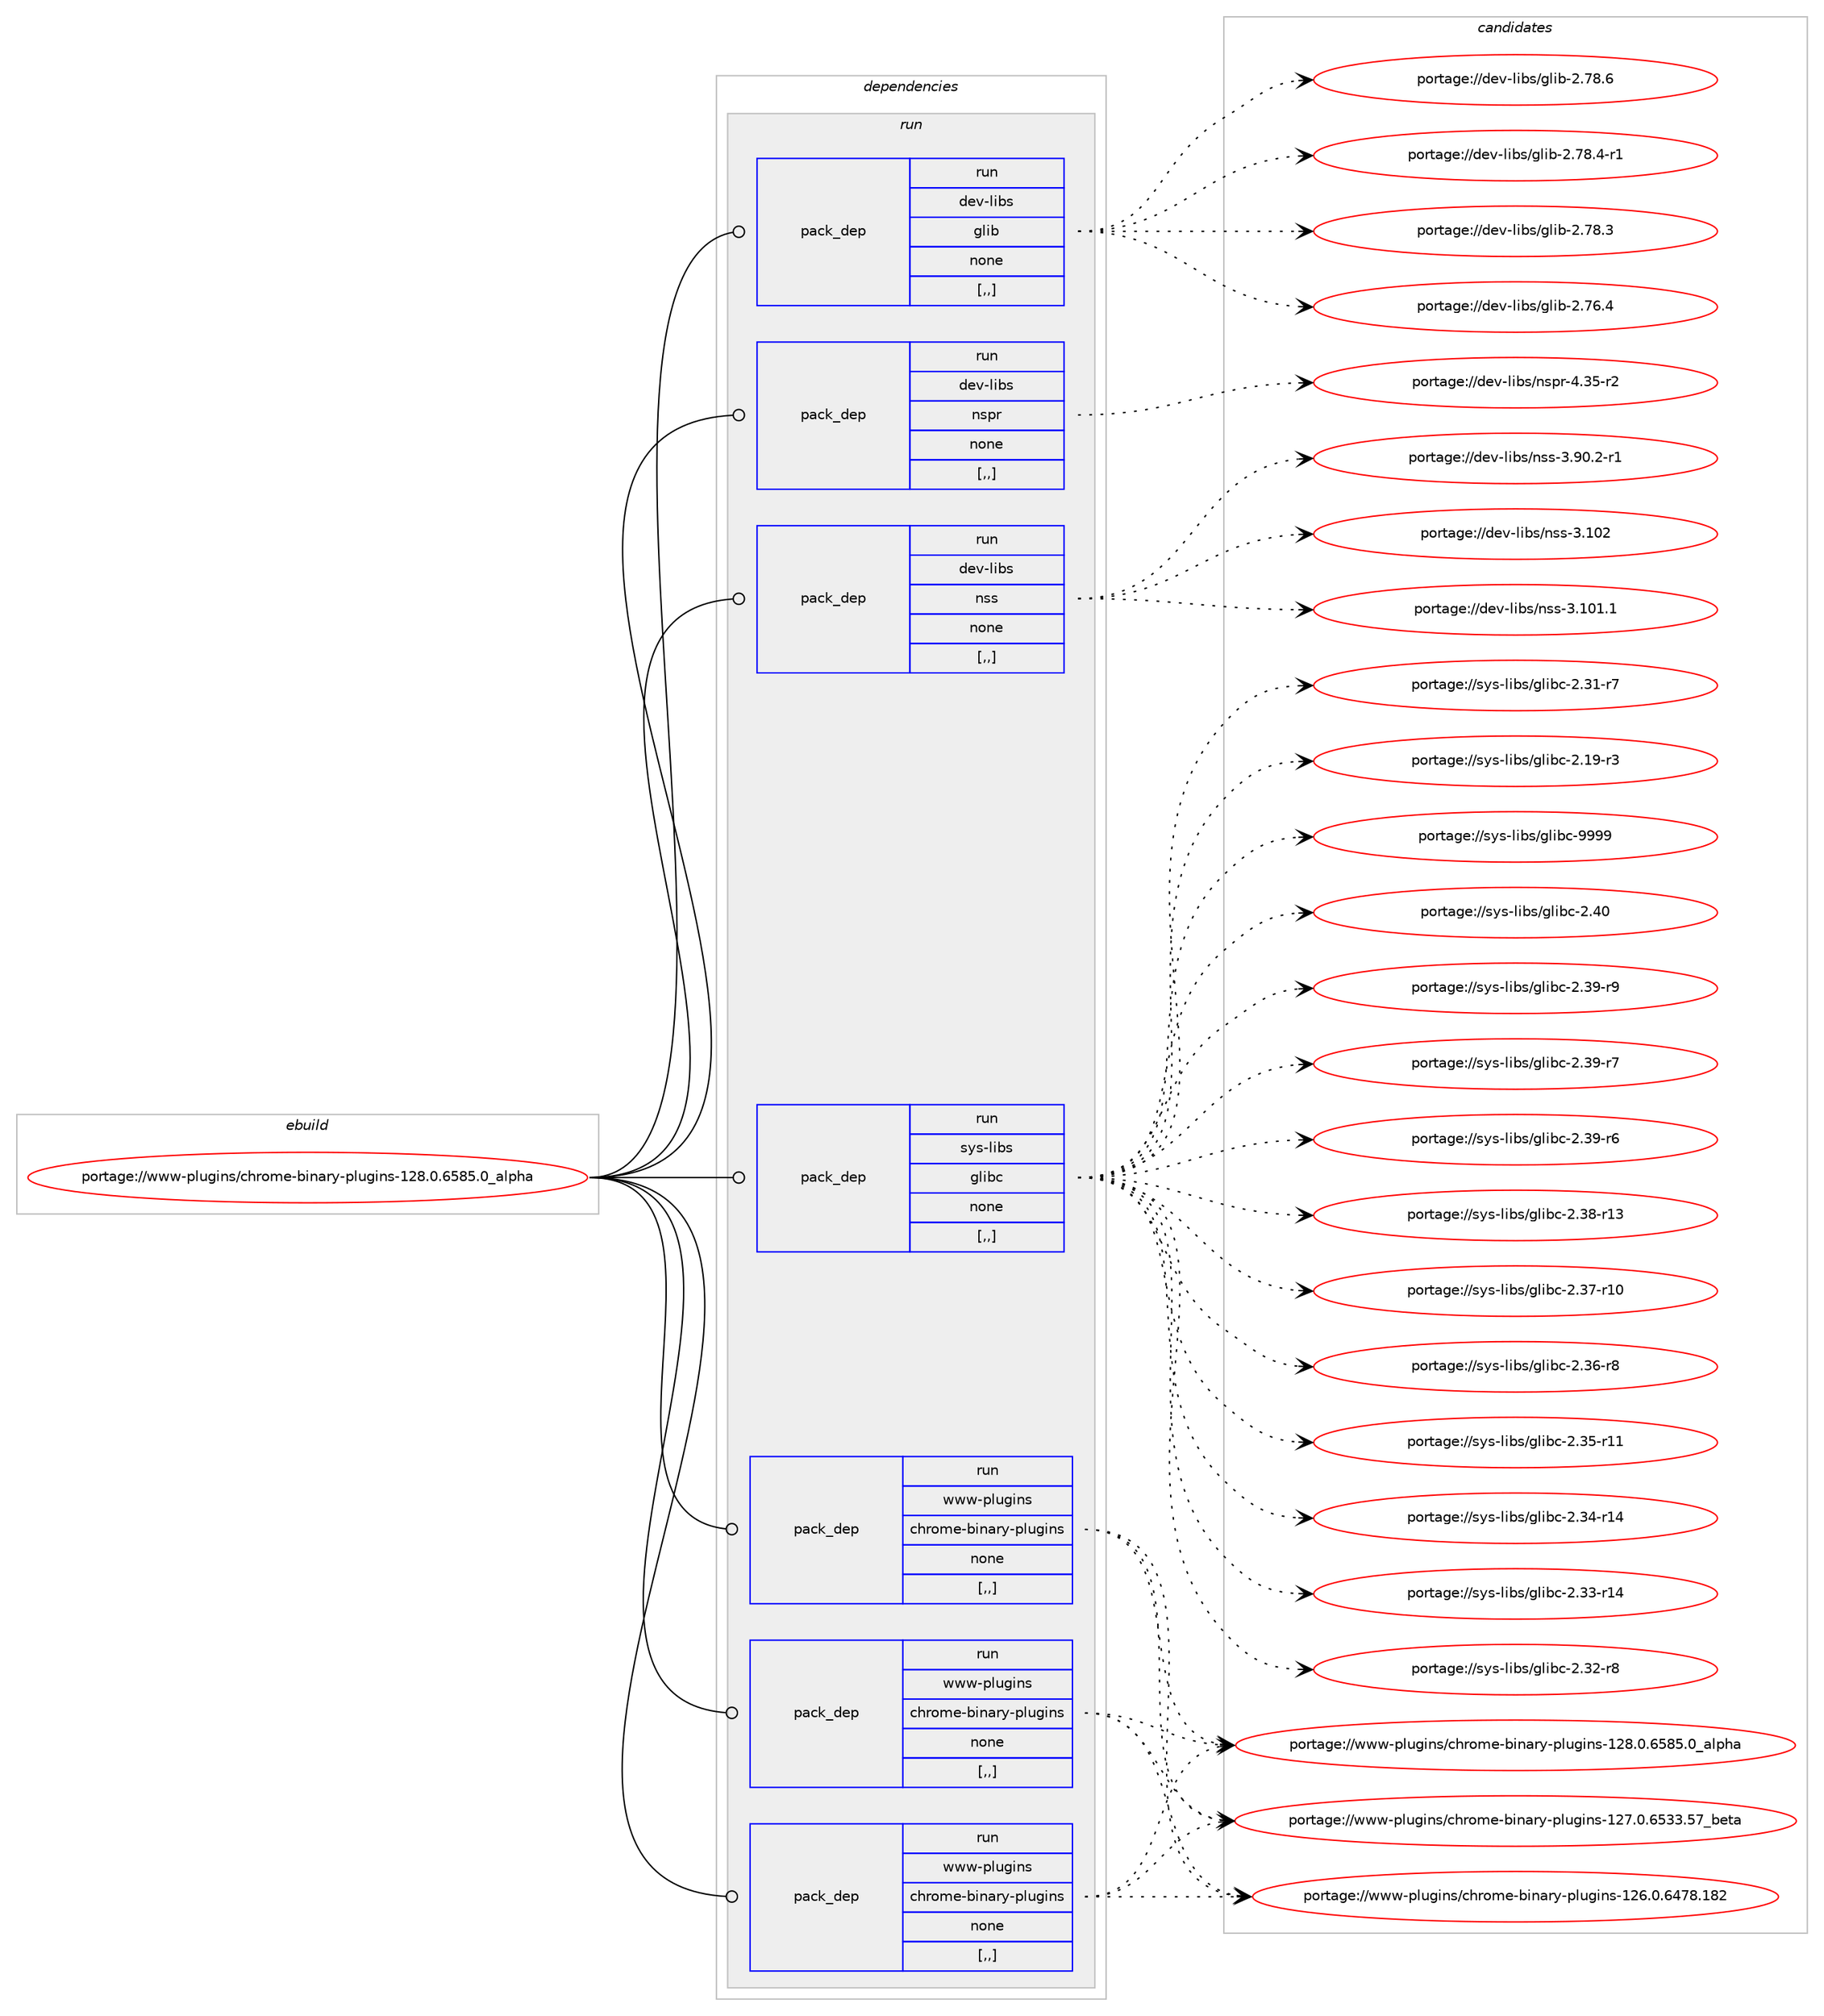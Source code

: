 digraph prolog {

# *************
# Graph options
# *************

newrank=true;
concentrate=true;
compound=true;
graph [rankdir=LR,fontname=Helvetica,fontsize=10,ranksep=1.5];#, ranksep=2.5, nodesep=0.2];
edge  [arrowhead=vee];
node  [fontname=Helvetica,fontsize=10];

# **********
# The ebuild
# **********

subgraph cluster_leftcol {
color=gray;
label=<<i>ebuild</i>>;
id [label="portage://www-plugins/chrome-binary-plugins-128.0.6585.0_alpha", color=red, width=4, href="../www-plugins/chrome-binary-plugins-128.0.6585.0_alpha.svg"];
}

# ****************
# The dependencies
# ****************

subgraph cluster_midcol {
color=gray;
label=<<i>dependencies</i>>;
subgraph cluster_compile {
fillcolor="#eeeeee";
style=filled;
label=<<i>compile</i>>;
}
subgraph cluster_compileandrun {
fillcolor="#eeeeee";
style=filled;
label=<<i>compile and run</i>>;
}
subgraph cluster_run {
fillcolor="#eeeeee";
style=filled;
label=<<i>run</i>>;
subgraph pack329178 {
dependency453359 [label=<<TABLE BORDER="0" CELLBORDER="1" CELLSPACING="0" CELLPADDING="4" WIDTH="220"><TR><TD ROWSPAN="6" CELLPADDING="30">pack_dep</TD></TR><TR><TD WIDTH="110">run</TD></TR><TR><TD>dev-libs</TD></TR><TR><TD>glib</TD></TR><TR><TD>none</TD></TR><TR><TD>[,,]</TD></TR></TABLE>>, shape=none, color=blue];
}
id:e -> dependency453359:w [weight=20,style="solid",arrowhead="odot"];
subgraph pack329179 {
dependency453360 [label=<<TABLE BORDER="0" CELLBORDER="1" CELLSPACING="0" CELLPADDING="4" WIDTH="220"><TR><TD ROWSPAN="6" CELLPADDING="30">pack_dep</TD></TR><TR><TD WIDTH="110">run</TD></TR><TR><TD>dev-libs</TD></TR><TR><TD>nspr</TD></TR><TR><TD>none</TD></TR><TR><TD>[,,]</TD></TR></TABLE>>, shape=none, color=blue];
}
id:e -> dependency453360:w [weight=20,style="solid",arrowhead="odot"];
subgraph pack329180 {
dependency453361 [label=<<TABLE BORDER="0" CELLBORDER="1" CELLSPACING="0" CELLPADDING="4" WIDTH="220"><TR><TD ROWSPAN="6" CELLPADDING="30">pack_dep</TD></TR><TR><TD WIDTH="110">run</TD></TR><TR><TD>dev-libs</TD></TR><TR><TD>nss</TD></TR><TR><TD>none</TD></TR><TR><TD>[,,]</TD></TR></TABLE>>, shape=none, color=blue];
}
id:e -> dependency453361:w [weight=20,style="solid",arrowhead="odot"];
subgraph pack329181 {
dependency453362 [label=<<TABLE BORDER="0" CELLBORDER="1" CELLSPACING="0" CELLPADDING="4" WIDTH="220"><TR><TD ROWSPAN="6" CELLPADDING="30">pack_dep</TD></TR><TR><TD WIDTH="110">run</TD></TR><TR><TD>sys-libs</TD></TR><TR><TD>glibc</TD></TR><TR><TD>none</TD></TR><TR><TD>[,,]</TD></TR></TABLE>>, shape=none, color=blue];
}
id:e -> dependency453362:w [weight=20,style="solid",arrowhead="odot"];
subgraph pack329182 {
dependency453363 [label=<<TABLE BORDER="0" CELLBORDER="1" CELLSPACING="0" CELLPADDING="4" WIDTH="220"><TR><TD ROWSPAN="6" CELLPADDING="30">pack_dep</TD></TR><TR><TD WIDTH="110">run</TD></TR><TR><TD>www-plugins</TD></TR><TR><TD>chrome-binary-plugins</TD></TR><TR><TD>none</TD></TR><TR><TD>[,,]</TD></TR></TABLE>>, shape=none, color=blue];
}
id:e -> dependency453363:w [weight=20,style="solid",arrowhead="odot"];
subgraph pack329183 {
dependency453364 [label=<<TABLE BORDER="0" CELLBORDER="1" CELLSPACING="0" CELLPADDING="4" WIDTH="220"><TR><TD ROWSPAN="6" CELLPADDING="30">pack_dep</TD></TR><TR><TD WIDTH="110">run</TD></TR><TR><TD>www-plugins</TD></TR><TR><TD>chrome-binary-plugins</TD></TR><TR><TD>none</TD></TR><TR><TD>[,,]</TD></TR></TABLE>>, shape=none, color=blue];
}
id:e -> dependency453364:w [weight=20,style="solid",arrowhead="odot"];
subgraph pack329184 {
dependency453365 [label=<<TABLE BORDER="0" CELLBORDER="1" CELLSPACING="0" CELLPADDING="4" WIDTH="220"><TR><TD ROWSPAN="6" CELLPADDING="30">pack_dep</TD></TR><TR><TD WIDTH="110">run</TD></TR><TR><TD>www-plugins</TD></TR><TR><TD>chrome-binary-plugins</TD></TR><TR><TD>none</TD></TR><TR><TD>[,,]</TD></TR></TABLE>>, shape=none, color=blue];
}
id:e -> dependency453365:w [weight=20,style="solid",arrowhead="odot"];
}
}

# **************
# The candidates
# **************

subgraph cluster_choices {
rank=same;
color=gray;
label=<<i>candidates</i>>;

subgraph choice329178 {
color=black;
nodesep=1;
choice1001011184510810598115471031081059845504655564654 [label="portage://dev-libs/glib-2.78.6", color=red, width=4,href="../dev-libs/glib-2.78.6.svg"];
choice10010111845108105981154710310810598455046555646524511449 [label="portage://dev-libs/glib-2.78.4-r1", color=red, width=4,href="../dev-libs/glib-2.78.4-r1.svg"];
choice1001011184510810598115471031081059845504655564651 [label="portage://dev-libs/glib-2.78.3", color=red, width=4,href="../dev-libs/glib-2.78.3.svg"];
choice1001011184510810598115471031081059845504655544652 [label="portage://dev-libs/glib-2.76.4", color=red, width=4,href="../dev-libs/glib-2.76.4.svg"];
dependency453359:e -> choice1001011184510810598115471031081059845504655564654:w [style=dotted,weight="100"];
dependency453359:e -> choice10010111845108105981154710310810598455046555646524511449:w [style=dotted,weight="100"];
dependency453359:e -> choice1001011184510810598115471031081059845504655564651:w [style=dotted,weight="100"];
dependency453359:e -> choice1001011184510810598115471031081059845504655544652:w [style=dotted,weight="100"];
}
subgraph choice329179 {
color=black;
nodesep=1;
choice10010111845108105981154711011511211445524651534511450 [label="portage://dev-libs/nspr-4.35-r2", color=red, width=4,href="../dev-libs/nspr-4.35-r2.svg"];
dependency453360:e -> choice10010111845108105981154711011511211445524651534511450:w [style=dotted,weight="100"];
}
subgraph choice329180 {
color=black;
nodesep=1;
choice100101118451081059811547110115115455146494850 [label="portage://dev-libs/nss-3.102", color=red, width=4,href="../dev-libs/nss-3.102.svg"];
choice1001011184510810598115471101151154551464948494649 [label="portage://dev-libs/nss-3.101.1", color=red, width=4,href="../dev-libs/nss-3.101.1.svg"];
choice100101118451081059811547110115115455146574846504511449 [label="portage://dev-libs/nss-3.90.2-r1", color=red, width=4,href="../dev-libs/nss-3.90.2-r1.svg"];
dependency453361:e -> choice100101118451081059811547110115115455146494850:w [style=dotted,weight="100"];
dependency453361:e -> choice1001011184510810598115471101151154551464948494649:w [style=dotted,weight="100"];
dependency453361:e -> choice100101118451081059811547110115115455146574846504511449:w [style=dotted,weight="100"];
}
subgraph choice329181 {
color=black;
nodesep=1;
choice11512111545108105981154710310810598994557575757 [label="portage://sys-libs/glibc-9999", color=red, width=4,href="../sys-libs/glibc-9999.svg"];
choice11512111545108105981154710310810598994550465248 [label="portage://sys-libs/glibc-2.40", color=red, width=4,href="../sys-libs/glibc-2.40.svg"];
choice115121115451081059811547103108105989945504651574511457 [label="portage://sys-libs/glibc-2.39-r9", color=red, width=4,href="../sys-libs/glibc-2.39-r9.svg"];
choice115121115451081059811547103108105989945504651574511455 [label="portage://sys-libs/glibc-2.39-r7", color=red, width=4,href="../sys-libs/glibc-2.39-r7.svg"];
choice115121115451081059811547103108105989945504651574511454 [label="portage://sys-libs/glibc-2.39-r6", color=red, width=4,href="../sys-libs/glibc-2.39-r6.svg"];
choice11512111545108105981154710310810598994550465156451144951 [label="portage://sys-libs/glibc-2.38-r13", color=red, width=4,href="../sys-libs/glibc-2.38-r13.svg"];
choice11512111545108105981154710310810598994550465155451144948 [label="portage://sys-libs/glibc-2.37-r10", color=red, width=4,href="../sys-libs/glibc-2.37-r10.svg"];
choice115121115451081059811547103108105989945504651544511456 [label="portage://sys-libs/glibc-2.36-r8", color=red, width=4,href="../sys-libs/glibc-2.36-r8.svg"];
choice11512111545108105981154710310810598994550465153451144949 [label="portage://sys-libs/glibc-2.35-r11", color=red, width=4,href="../sys-libs/glibc-2.35-r11.svg"];
choice11512111545108105981154710310810598994550465152451144952 [label="portage://sys-libs/glibc-2.34-r14", color=red, width=4,href="../sys-libs/glibc-2.34-r14.svg"];
choice11512111545108105981154710310810598994550465151451144952 [label="portage://sys-libs/glibc-2.33-r14", color=red, width=4,href="../sys-libs/glibc-2.33-r14.svg"];
choice115121115451081059811547103108105989945504651504511456 [label="portage://sys-libs/glibc-2.32-r8", color=red, width=4,href="../sys-libs/glibc-2.32-r8.svg"];
choice115121115451081059811547103108105989945504651494511455 [label="portage://sys-libs/glibc-2.31-r7", color=red, width=4,href="../sys-libs/glibc-2.31-r7.svg"];
choice115121115451081059811547103108105989945504649574511451 [label="portage://sys-libs/glibc-2.19-r3", color=red, width=4,href="../sys-libs/glibc-2.19-r3.svg"];
dependency453362:e -> choice11512111545108105981154710310810598994557575757:w [style=dotted,weight="100"];
dependency453362:e -> choice11512111545108105981154710310810598994550465248:w [style=dotted,weight="100"];
dependency453362:e -> choice115121115451081059811547103108105989945504651574511457:w [style=dotted,weight="100"];
dependency453362:e -> choice115121115451081059811547103108105989945504651574511455:w [style=dotted,weight="100"];
dependency453362:e -> choice115121115451081059811547103108105989945504651574511454:w [style=dotted,weight="100"];
dependency453362:e -> choice11512111545108105981154710310810598994550465156451144951:w [style=dotted,weight="100"];
dependency453362:e -> choice11512111545108105981154710310810598994550465155451144948:w [style=dotted,weight="100"];
dependency453362:e -> choice115121115451081059811547103108105989945504651544511456:w [style=dotted,weight="100"];
dependency453362:e -> choice11512111545108105981154710310810598994550465153451144949:w [style=dotted,weight="100"];
dependency453362:e -> choice11512111545108105981154710310810598994550465152451144952:w [style=dotted,weight="100"];
dependency453362:e -> choice11512111545108105981154710310810598994550465151451144952:w [style=dotted,weight="100"];
dependency453362:e -> choice115121115451081059811547103108105989945504651504511456:w [style=dotted,weight="100"];
dependency453362:e -> choice115121115451081059811547103108105989945504651494511455:w [style=dotted,weight="100"];
dependency453362:e -> choice115121115451081059811547103108105989945504649574511451:w [style=dotted,weight="100"];
}
subgraph choice329182 {
color=black;
nodesep=1;
choice1191191194511210811710310511011547991041141111091014598105110971141214511210811710310511011545495056464846545356534648959710811210497 [label="portage://www-plugins/chrome-binary-plugins-128.0.6585.0_alpha", color=red, width=4,href="../www-plugins/chrome-binary-plugins-128.0.6585.0_alpha.svg"];
choice119119119451121081171031051101154799104114111109101459810511097114121451121081171031051101154549505546484654535151465355959810111697 [label="portage://www-plugins/chrome-binary-plugins-127.0.6533.57_beta", color=red, width=4,href="../www-plugins/chrome-binary-plugins-127.0.6533.57_beta.svg"];
choice11911911945112108117103105110115479910411411110910145981051109711412145112108117103105110115454950544648465452555646495650 [label="portage://www-plugins/chrome-binary-plugins-126.0.6478.182", color=red, width=4,href="../www-plugins/chrome-binary-plugins-126.0.6478.182.svg"];
dependency453363:e -> choice1191191194511210811710310511011547991041141111091014598105110971141214511210811710310511011545495056464846545356534648959710811210497:w [style=dotted,weight="100"];
dependency453363:e -> choice119119119451121081171031051101154799104114111109101459810511097114121451121081171031051101154549505546484654535151465355959810111697:w [style=dotted,weight="100"];
dependency453363:e -> choice11911911945112108117103105110115479910411411110910145981051109711412145112108117103105110115454950544648465452555646495650:w [style=dotted,weight="100"];
}
subgraph choice329183 {
color=black;
nodesep=1;
choice1191191194511210811710310511011547991041141111091014598105110971141214511210811710310511011545495056464846545356534648959710811210497 [label="portage://www-plugins/chrome-binary-plugins-128.0.6585.0_alpha", color=red, width=4,href="../www-plugins/chrome-binary-plugins-128.0.6585.0_alpha.svg"];
choice119119119451121081171031051101154799104114111109101459810511097114121451121081171031051101154549505546484654535151465355959810111697 [label="portage://www-plugins/chrome-binary-plugins-127.0.6533.57_beta", color=red, width=4,href="../www-plugins/chrome-binary-plugins-127.0.6533.57_beta.svg"];
choice11911911945112108117103105110115479910411411110910145981051109711412145112108117103105110115454950544648465452555646495650 [label="portage://www-plugins/chrome-binary-plugins-126.0.6478.182", color=red, width=4,href="../www-plugins/chrome-binary-plugins-126.0.6478.182.svg"];
dependency453364:e -> choice1191191194511210811710310511011547991041141111091014598105110971141214511210811710310511011545495056464846545356534648959710811210497:w [style=dotted,weight="100"];
dependency453364:e -> choice119119119451121081171031051101154799104114111109101459810511097114121451121081171031051101154549505546484654535151465355959810111697:w [style=dotted,weight="100"];
dependency453364:e -> choice11911911945112108117103105110115479910411411110910145981051109711412145112108117103105110115454950544648465452555646495650:w [style=dotted,weight="100"];
}
subgraph choice329184 {
color=black;
nodesep=1;
choice1191191194511210811710310511011547991041141111091014598105110971141214511210811710310511011545495056464846545356534648959710811210497 [label="portage://www-plugins/chrome-binary-plugins-128.0.6585.0_alpha", color=red, width=4,href="../www-plugins/chrome-binary-plugins-128.0.6585.0_alpha.svg"];
choice119119119451121081171031051101154799104114111109101459810511097114121451121081171031051101154549505546484654535151465355959810111697 [label="portage://www-plugins/chrome-binary-plugins-127.0.6533.57_beta", color=red, width=4,href="../www-plugins/chrome-binary-plugins-127.0.6533.57_beta.svg"];
choice11911911945112108117103105110115479910411411110910145981051109711412145112108117103105110115454950544648465452555646495650 [label="portage://www-plugins/chrome-binary-plugins-126.0.6478.182", color=red, width=4,href="../www-plugins/chrome-binary-plugins-126.0.6478.182.svg"];
dependency453365:e -> choice1191191194511210811710310511011547991041141111091014598105110971141214511210811710310511011545495056464846545356534648959710811210497:w [style=dotted,weight="100"];
dependency453365:e -> choice119119119451121081171031051101154799104114111109101459810511097114121451121081171031051101154549505546484654535151465355959810111697:w [style=dotted,weight="100"];
dependency453365:e -> choice11911911945112108117103105110115479910411411110910145981051109711412145112108117103105110115454950544648465452555646495650:w [style=dotted,weight="100"];
}
}

}
